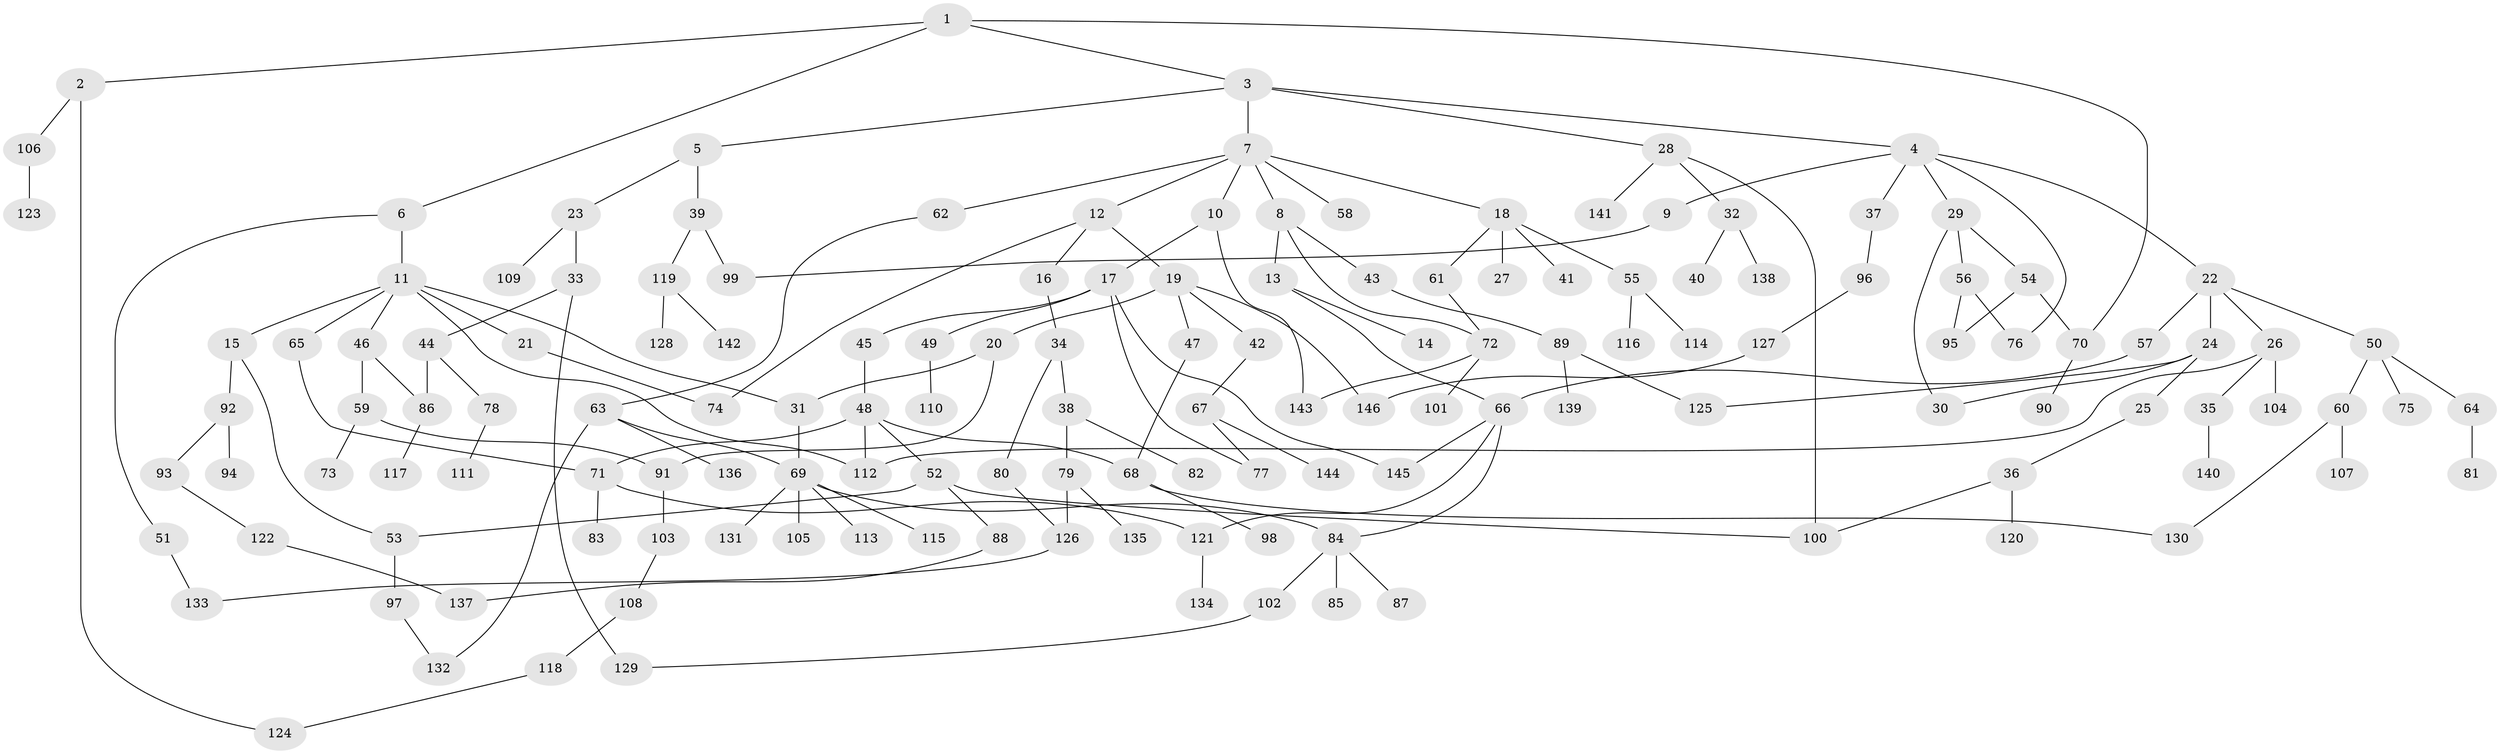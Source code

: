 // Generated by graph-tools (version 1.1) at 2025/01/03/09/25 03:01:05]
// undirected, 146 vertices, 178 edges
graph export_dot {
graph [start="1"]
  node [color=gray90,style=filled];
  1;
  2;
  3;
  4;
  5;
  6;
  7;
  8;
  9;
  10;
  11;
  12;
  13;
  14;
  15;
  16;
  17;
  18;
  19;
  20;
  21;
  22;
  23;
  24;
  25;
  26;
  27;
  28;
  29;
  30;
  31;
  32;
  33;
  34;
  35;
  36;
  37;
  38;
  39;
  40;
  41;
  42;
  43;
  44;
  45;
  46;
  47;
  48;
  49;
  50;
  51;
  52;
  53;
  54;
  55;
  56;
  57;
  58;
  59;
  60;
  61;
  62;
  63;
  64;
  65;
  66;
  67;
  68;
  69;
  70;
  71;
  72;
  73;
  74;
  75;
  76;
  77;
  78;
  79;
  80;
  81;
  82;
  83;
  84;
  85;
  86;
  87;
  88;
  89;
  90;
  91;
  92;
  93;
  94;
  95;
  96;
  97;
  98;
  99;
  100;
  101;
  102;
  103;
  104;
  105;
  106;
  107;
  108;
  109;
  110;
  111;
  112;
  113;
  114;
  115;
  116;
  117;
  118;
  119;
  120;
  121;
  122;
  123;
  124;
  125;
  126;
  127;
  128;
  129;
  130;
  131;
  132;
  133;
  134;
  135;
  136;
  137;
  138;
  139;
  140;
  141;
  142;
  143;
  144;
  145;
  146;
  1 -- 2;
  1 -- 3;
  1 -- 6;
  1 -- 70;
  2 -- 106;
  2 -- 124;
  3 -- 4;
  3 -- 5;
  3 -- 7;
  3 -- 28;
  4 -- 9;
  4 -- 22;
  4 -- 29;
  4 -- 37;
  4 -- 76;
  5 -- 23;
  5 -- 39;
  6 -- 11;
  6 -- 51;
  7 -- 8;
  7 -- 10;
  7 -- 12;
  7 -- 18;
  7 -- 58;
  7 -- 62;
  8 -- 13;
  8 -- 43;
  8 -- 72;
  9 -- 99;
  10 -- 17;
  10 -- 143;
  11 -- 15;
  11 -- 21;
  11 -- 31;
  11 -- 46;
  11 -- 65;
  11 -- 112;
  12 -- 16;
  12 -- 19;
  12 -- 74;
  13 -- 14;
  13 -- 66;
  15 -- 53;
  15 -- 92;
  16 -- 34;
  17 -- 45;
  17 -- 49;
  17 -- 145;
  17 -- 77;
  18 -- 27;
  18 -- 41;
  18 -- 55;
  18 -- 61;
  19 -- 20;
  19 -- 42;
  19 -- 47;
  19 -- 146;
  20 -- 91;
  20 -- 31;
  21 -- 74;
  22 -- 24;
  22 -- 26;
  22 -- 50;
  22 -- 57;
  23 -- 33;
  23 -- 109;
  24 -- 25;
  24 -- 30;
  24 -- 125;
  25 -- 36;
  26 -- 35;
  26 -- 104;
  26 -- 112;
  28 -- 32;
  28 -- 141;
  28 -- 100;
  29 -- 54;
  29 -- 56;
  29 -- 30;
  31 -- 69;
  32 -- 40;
  32 -- 138;
  33 -- 44;
  33 -- 129;
  34 -- 38;
  34 -- 80;
  35 -- 140;
  36 -- 120;
  36 -- 100;
  37 -- 96;
  38 -- 79;
  38 -- 82;
  39 -- 119;
  39 -- 99;
  42 -- 67;
  43 -- 89;
  44 -- 78;
  44 -- 86;
  45 -- 48;
  46 -- 59;
  46 -- 86;
  47 -- 68;
  48 -- 52;
  48 -- 68;
  48 -- 71;
  48 -- 112;
  49 -- 110;
  50 -- 60;
  50 -- 64;
  50 -- 75;
  51 -- 133;
  52 -- 88;
  52 -- 100;
  52 -- 53;
  53 -- 97;
  54 -- 70;
  54 -- 95;
  55 -- 114;
  55 -- 116;
  56 -- 76;
  56 -- 95;
  57 -- 66;
  59 -- 73;
  59 -- 91;
  60 -- 107;
  60 -- 130;
  61 -- 72;
  62 -- 63;
  63 -- 69;
  63 -- 136;
  63 -- 132;
  64 -- 81;
  65 -- 71;
  66 -- 121;
  66 -- 145;
  66 -- 84;
  67 -- 77;
  67 -- 144;
  68 -- 98;
  68 -- 130;
  69 -- 84;
  69 -- 105;
  69 -- 113;
  69 -- 115;
  69 -- 131;
  70 -- 90;
  71 -- 83;
  71 -- 121;
  72 -- 101;
  72 -- 143;
  78 -- 111;
  79 -- 135;
  79 -- 126;
  80 -- 126;
  84 -- 85;
  84 -- 87;
  84 -- 102;
  86 -- 117;
  88 -- 137;
  89 -- 139;
  89 -- 125;
  91 -- 103;
  92 -- 93;
  92 -- 94;
  93 -- 122;
  96 -- 127;
  97 -- 132;
  102 -- 129;
  103 -- 108;
  106 -- 123;
  108 -- 118;
  118 -- 124;
  119 -- 128;
  119 -- 142;
  121 -- 134;
  122 -- 137;
  126 -- 133;
  127 -- 146;
}
